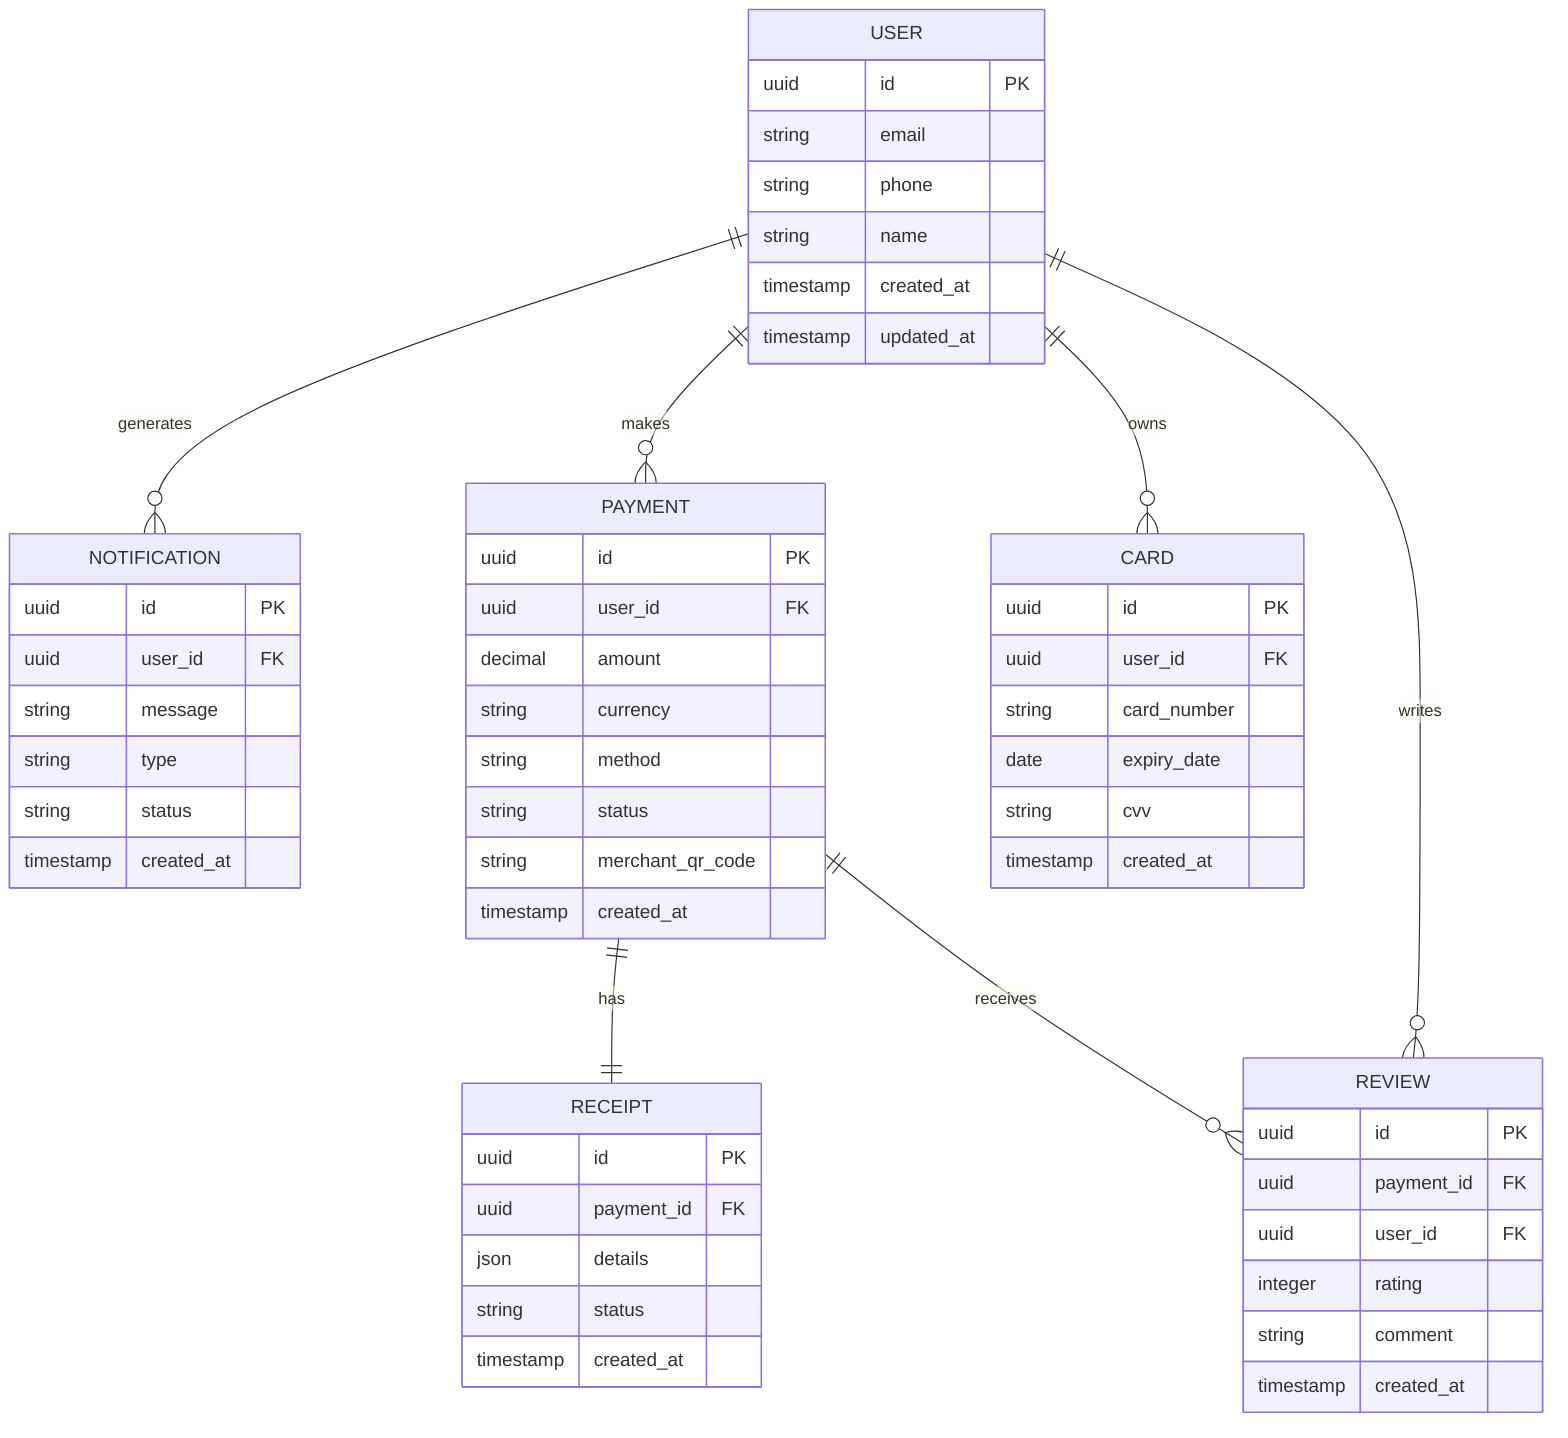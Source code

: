 erDiagram
    USER ||--o{ NOTIFICATION : generates
    USER ||--o{ PAYMENT : makes
    USER ||--o{ CARD : owns
    USER ||--o{ REVIEW : writes

    PAYMENT ||--|| RECEIPT : has
    PAYMENT ||--o{ REVIEW : receives

    USER {
        uuid id PK
        string email
        string phone
        string name
        timestamp created_at
        timestamp updated_at
    }

    NOTIFICATION {
        uuid id PK
        uuid user_id FK
        string message
        string type
        string status
        timestamp created_at
    }

    PAYMENT {
        uuid id PK
        uuid user_id FK
        decimal amount
        string currency
        string method
        string status
        string merchant_qr_code
        timestamp created_at
    }

    CARD {
        uuid id PK
        uuid user_id FK
        string card_number
        date expiry_date
        string cvv
        timestamp created_at
    }

    RECEIPT {
        uuid id PK
        uuid payment_id FK
        json details
        string status
        timestamp created_at
    }

    REVIEW {
        uuid id PK
        uuid payment_id FK
        uuid user_id FK
        integer rating
        string comment
        timestamp created_at
    }